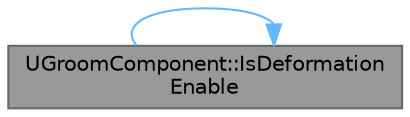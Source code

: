 digraph "UGroomComponent::IsDeformationEnable"
{
 // INTERACTIVE_SVG=YES
 // LATEX_PDF_SIZE
  bgcolor="transparent";
  edge [fontname=Helvetica,fontsize=10,labelfontname=Helvetica,labelfontsize=10];
  node [fontname=Helvetica,fontsize=10,shape=box,height=0.2,width=0.4];
  rankdir="LR";
  Node1 [id="Node000001",label="UGroomComponent::IsDeformation\lEnable",height=0.2,width=0.4,color="gray40", fillcolor="grey60", style="filled", fontcolor="black",tooltip="Check if the deformation is enabled or not (from the rigged guides or from the solver deformer)"];
  Node1 -> Node1 [id="edge1_Node000001_Node000001",color="steelblue1",style="solid",tooltip=" "];
}
